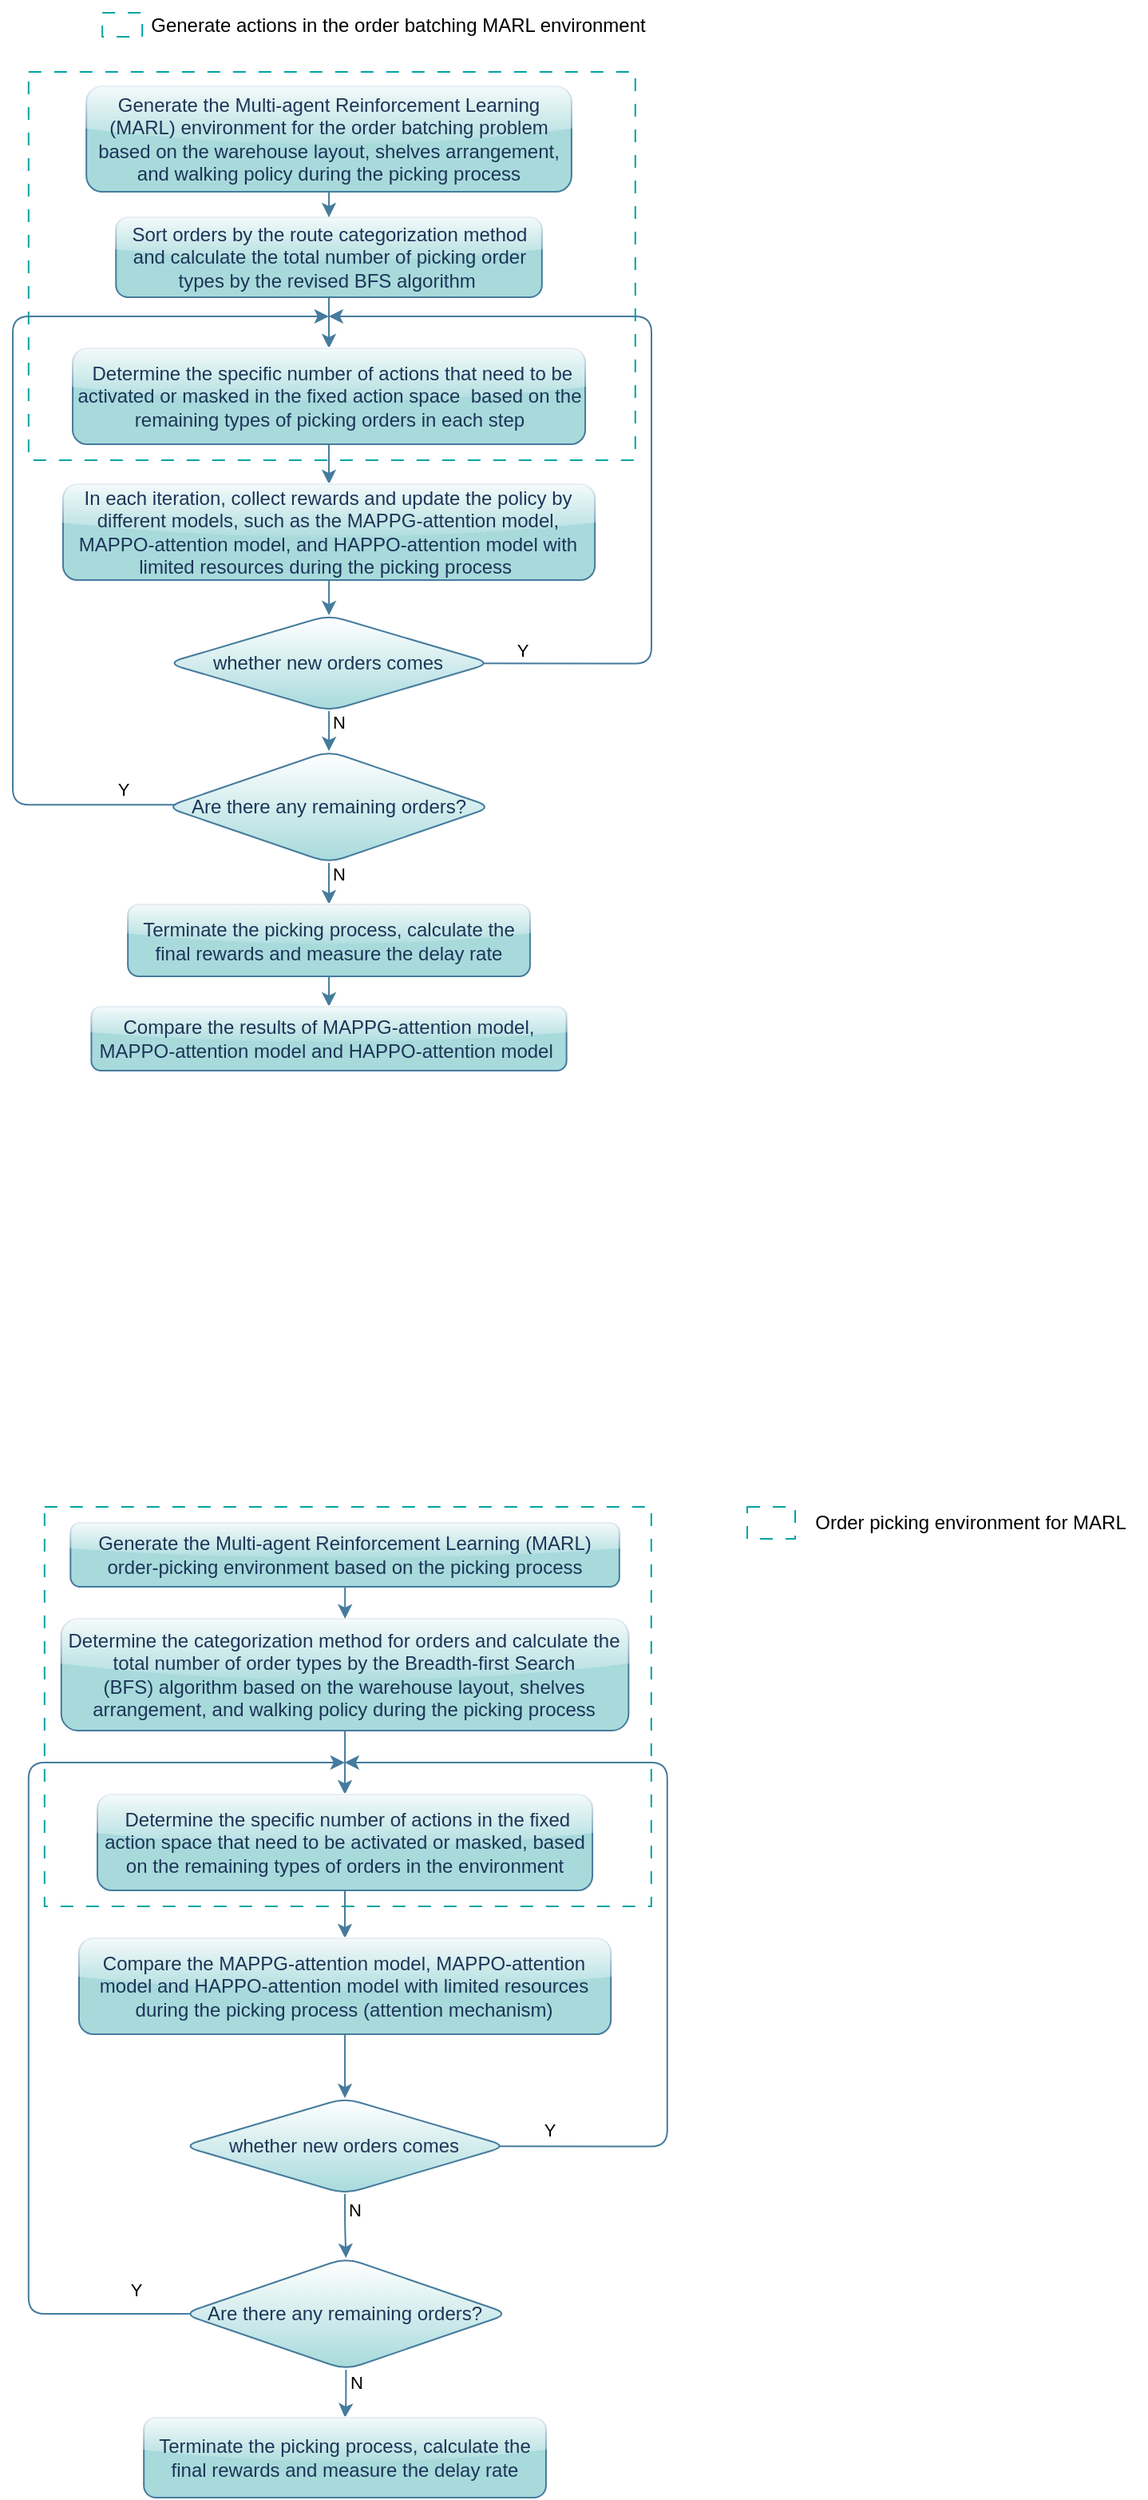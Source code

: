 <mxfile version="22.0.8" type="github">
  <diagram name="第 1 页" id="APUiPyiJGiFuWGCEKdUN">
    <mxGraphModel dx="1235" dy="719" grid="1" gridSize="10" guides="1" tooltips="1" connect="1" arrows="1" fold="1" page="1" pageScale="1" pageWidth="827" pageHeight="1169" math="0" shadow="0">
      <root>
        <mxCell id="0" />
        <mxCell id="1" parent="0" />
        <mxCell id="sRVcQoaXJWwUum2oUsaX-1" value="" style="rounded=0;whiteSpace=wrap;html=1;dashed=1;dashPattern=8 8;strokeColor=#00a3a3;strokeWidth=1;fillColor=none;" parent="1" vertex="1">
          <mxGeometry x="59.91" y="77" width="380" height="243" as="geometry" />
        </mxCell>
        <mxCell id="l2celHGfLboa8f3a0c6i-7" value="" style="edgeStyle=orthogonalEdgeStyle;rounded=1;orthogonalLoop=1;jettySize=auto;html=1;labelBackgroundColor=none;strokeColor=#457B9D;fontColor=default;" parent="1" source="l2celHGfLboa8f3a0c6i-1" target="l2celHGfLboa8f3a0c6i-2" edge="1">
          <mxGeometry relative="1" as="geometry" />
        </mxCell>
        <mxCell id="l2celHGfLboa8f3a0c6i-1" value="Sort orders by the route categorization method and calculate the total number of picking order types by the revised BFS algorithm&amp;nbsp;" style="rounded=1;whiteSpace=wrap;html=1;fillColor=#A8DADC;strokeColor=#457B9D;labelBackgroundColor=none;fontColor=#1D3557;glass=1;" parent="1" vertex="1">
          <mxGeometry x="114.635" y="168" width="266.78" height="50" as="geometry" />
        </mxCell>
        <mxCell id="l2celHGfLboa8f3a0c6i-6" value="" style="edgeStyle=orthogonalEdgeStyle;rounded=1;orthogonalLoop=1;jettySize=auto;html=1;labelBackgroundColor=none;strokeColor=#457B9D;fontColor=default;" parent="1" source="l2celHGfLboa8f3a0c6i-2" target="l2celHGfLboa8f3a0c6i-3" edge="1">
          <mxGeometry relative="1" as="geometry" />
        </mxCell>
        <mxCell id="l2celHGfLboa8f3a0c6i-2" value="&amp;nbsp;Determine the specific number of actions that need to be activated or masked in the fixed action space&amp;nbsp; based on the remaining types of picking orders in each step" style="rounded=1;whiteSpace=wrap;html=1;labelBackgroundColor=none;fillColor=#A8DADC;strokeColor=#457B9D;fontColor=#1D3557;glass=1;" parent="1" vertex="1">
          <mxGeometry x="87.52" y="250" width="321.02" height="60" as="geometry" />
        </mxCell>
        <mxCell id="l2celHGfLboa8f3a0c6i-5" value="" style="edgeStyle=orthogonalEdgeStyle;rounded=1;orthogonalLoop=1;jettySize=auto;html=1;labelBackgroundColor=none;strokeColor=#457B9D;fontColor=default;" parent="1" source="l2celHGfLboa8f3a0c6i-3" target="l2celHGfLboa8f3a0c6i-4" edge="1">
          <mxGeometry relative="1" as="geometry" />
        </mxCell>
        <mxCell id="l2celHGfLboa8f3a0c6i-3" value="In each iteration, collect rewards and update the policy by different models, such as the MAPPG-attention model, MAPPO-attention model, and HAPPO-attention model with limited resources during the picking process&amp;nbsp;" style="rounded=1;whiteSpace=wrap;html=1;labelBackgroundColor=none;fillColor=#A8DADC;strokeColor=#457B9D;fontColor=#1D3557;glass=1;" parent="1" vertex="1">
          <mxGeometry x="81.465" y="335" width="333.12" height="60" as="geometry" />
        </mxCell>
        <mxCell id="l2celHGfLboa8f3a0c6i-8" style="edgeStyle=orthogonalEdgeStyle;rounded=1;orthogonalLoop=1;jettySize=auto;html=1;exitX=0.95;exitY=0.503;exitDx=0;exitDy=0;labelBackgroundColor=none;strokeColor=#457B9D;fontColor=default;exitPerimeter=0;" parent="1" source="l2celHGfLboa8f3a0c6i-4" edge="1">
          <mxGeometry relative="1" as="geometry">
            <mxPoint x="247.91" y="230" as="targetPoint" />
            <mxPoint x="322.91" y="550" as="sourcePoint" />
            <Array as="points">
              <mxPoint x="450" y="447" />
              <mxPoint x="450" y="230" />
            </Array>
          </mxGeometry>
        </mxCell>
        <mxCell id="yh-4O9-LqZweAbqxaxyc-2" value="Y" style="edgeLabel;html=1;align=center;verticalAlign=middle;resizable=0;points=[];rounded=1;" parent="l2celHGfLboa8f3a0c6i-8" vertex="1" connectable="0">
          <mxGeometry x="0.411" y="2" relative="1" as="geometry">
            <mxPoint x="-35" y="207" as="offset" />
          </mxGeometry>
        </mxCell>
        <mxCell id="l2celHGfLboa8f3a0c6i-11" value="" style="edgeStyle=orthogonalEdgeStyle;rounded=1;orthogonalLoop=1;jettySize=auto;html=1;labelBackgroundColor=none;strokeColor=#457B9D;fontColor=default;" parent="1" source="l2celHGfLboa8f3a0c6i-15" target="l2celHGfLboa8f3a0c6i-9" edge="1">
          <mxGeometry relative="1" as="geometry" />
        </mxCell>
        <mxCell id="yh-4O9-LqZweAbqxaxyc-7" value="N" style="edgeLabel;html=1;align=center;verticalAlign=middle;resizable=0;points=[];" parent="l2celHGfLboa8f3a0c6i-11" vertex="1" connectable="0">
          <mxGeometry x="-0.76" y="1" relative="1" as="geometry">
            <mxPoint x="5" y="4" as="offset" />
          </mxGeometry>
        </mxCell>
        <mxCell id="l2celHGfLboa8f3a0c6i-4" value="whether new orders comes" style="rhombus;whiteSpace=wrap;html=1;labelBackgroundColor=none;fillColor=#A8DADC;strokeColor=#457B9D;fontColor=#1D3557;rounded=1;shadow=0;gradientColor=#ffffff;gradientDirection=north;" parent="1" vertex="1">
          <mxGeometry x="146.46" y="417" width="203.13" height="60" as="geometry" />
        </mxCell>
        <mxCell id="e7p2qe9BLUOQIa2MOwcy-30" style="edgeStyle=orthogonalEdgeStyle;shape=connector;rounded=1;orthogonalLoop=1;jettySize=auto;html=1;exitX=0.5;exitY=1;exitDx=0;exitDy=0;entryX=0.5;entryY=0;entryDx=0;entryDy=0;labelBackgroundColor=none;strokeColor=#457B9D;align=center;verticalAlign=middle;fontFamily=Helvetica;fontSize=11;fontColor=default;endArrow=classic;" edge="1" parent="1" source="l2celHGfLboa8f3a0c6i-9" target="e7p2qe9BLUOQIa2MOwcy-29">
          <mxGeometry relative="1" as="geometry" />
        </mxCell>
        <mxCell id="l2celHGfLboa8f3a0c6i-9" value="Terminate the picking process, calculate the final rewards and measure the delay rate" style="rounded=1;whiteSpace=wrap;html=1;labelBackgroundColor=none;fillColor=#A8DADC;strokeColor=#457B9D;fontColor=#1D3557;glass=1;" parent="1" vertex="1">
          <mxGeometry x="122.085" y="598" width="251.88" height="45" as="geometry" />
        </mxCell>
        <mxCell id="l2celHGfLboa8f3a0c6i-16" value="" style="edgeStyle=orthogonalEdgeStyle;rounded=1;orthogonalLoop=1;jettySize=auto;html=1;labelBackgroundColor=none;strokeColor=#457B9D;fontColor=default;" parent="1" source="l2celHGfLboa8f3a0c6i-4" target="l2celHGfLboa8f3a0c6i-15" edge="1">
          <mxGeometry relative="1" as="geometry">
            <mxPoint x="249.91" y="660" as="sourcePoint" />
            <mxPoint x="249.91" y="750" as="targetPoint" />
          </mxGeometry>
        </mxCell>
        <mxCell id="yh-4O9-LqZweAbqxaxyc-6" value="N" style="edgeLabel;html=1;align=center;verticalAlign=middle;resizable=0;points=[];" parent="l2celHGfLboa8f3a0c6i-16" vertex="1" connectable="0">
          <mxGeometry x="-0.3" y="1" relative="1" as="geometry">
            <mxPoint x="5" y="-2" as="offset" />
          </mxGeometry>
        </mxCell>
        <mxCell id="l2celHGfLboa8f3a0c6i-20" style="edgeStyle=orthogonalEdgeStyle;rounded=1;orthogonalLoop=1;jettySize=auto;html=1;exitX=0.057;exitY=0.48;exitDx=0;exitDy=0;labelBackgroundColor=none;strokeColor=#457B9D;fontColor=default;exitPerimeter=0;" parent="1" source="l2celHGfLboa8f3a0c6i-15" edge="1">
          <mxGeometry relative="1" as="geometry">
            <mxPoint x="247.91" y="230" as="targetPoint" />
            <Array as="points">
              <mxPoint x="50" y="536" />
              <mxPoint x="50" y="230" />
            </Array>
            <mxPoint x="145.41" y="670" as="sourcePoint" />
          </mxGeometry>
        </mxCell>
        <mxCell id="yh-4O9-LqZweAbqxaxyc-5" value="Y" style="edgeLabel;html=1;align=center;verticalAlign=middle;resizable=0;points=[];" parent="l2celHGfLboa8f3a0c6i-20" vertex="1" connectable="0">
          <mxGeometry x="-0.776" y="-1" relative="1" as="geometry">
            <mxPoint x="30" y="-9" as="offset" />
          </mxGeometry>
        </mxCell>
        <mxCell id="l2celHGfLboa8f3a0c6i-15" value="Are there any remaining orders?" style="rhombus;whiteSpace=wrap;html=1;labelBackgroundColor=none;fillColor=#A8DADC;strokeColor=#457B9D;fontColor=#1D3557;rounded=1;gradientColor=#ffffff;gradientDirection=north;" parent="1" vertex="1">
          <mxGeometry x="145.835" y="502" width="204.38" height="70" as="geometry" />
        </mxCell>
        <mxCell id="e7p2qe9BLUOQIa2MOwcy-28" style="edgeStyle=orthogonalEdgeStyle;shape=connector;rounded=1;orthogonalLoop=1;jettySize=auto;html=1;exitX=0.5;exitY=1;exitDx=0;exitDy=0;entryX=0.5;entryY=0;entryDx=0;entryDy=0;labelBackgroundColor=none;strokeColor=#457B9D;align=center;verticalAlign=middle;fontFamily=Helvetica;fontSize=11;fontColor=default;endArrow=classic;" edge="1" parent="1" source="l2celHGfLboa8f3a0c6i-23" target="l2celHGfLboa8f3a0c6i-1">
          <mxGeometry relative="1" as="geometry" />
        </mxCell>
        <mxCell id="l2celHGfLboa8f3a0c6i-23" value="Generate the&amp;nbsp;Multi-agent Reinforcement Learning (MARL) environment for the order batching problem based on the warehouse layout, shelves arrangement, and walking policy during the picking process" style="rounded=1;whiteSpace=wrap;html=1;fillColor=#A8DADC;strokeColor=#457B9D;labelBackgroundColor=none;fontColor=#1D3557;glass=1;" parent="1" vertex="1">
          <mxGeometry x="96.1" y="86" width="303.85" height="66" as="geometry" />
        </mxCell>
        <mxCell id="sRVcQoaXJWwUum2oUsaX-3" value="Generate actions in the order batching MARL environment" style="text;html=1;strokeColor=none;fillColor=none;align=center;verticalAlign=middle;whiteSpace=wrap;rounded=0;" parent="1" vertex="1">
          <mxGeometry x="133" y="32.5" width="316.91" height="30" as="geometry" />
        </mxCell>
        <mxCell id="sRVcQoaXJWwUum2oUsaX-4" value="" style="rounded=0;whiteSpace=wrap;html=1;dashed=1;strokeColor=#00a3a3;strokeWidth=1;fillColor=none;dashPattern=8 8;" parent="1" vertex="1">
          <mxGeometry x="106.09" y="40" width="25" height="15" as="geometry" />
        </mxCell>
        <mxCell id="e7p2qe9BLUOQIa2MOwcy-1" value="" style="rounded=0;whiteSpace=wrap;html=1;dashed=1;dashPattern=8 8;strokeColor=#00a3a3;strokeWidth=1;fillColor=none;" vertex="1" parent="1">
          <mxGeometry x="69.91" y="975" width="380" height="250" as="geometry" />
        </mxCell>
        <mxCell id="e7p2qe9BLUOQIa2MOwcy-2" value="" style="edgeStyle=orthogonalEdgeStyle;rounded=1;orthogonalLoop=1;jettySize=auto;html=1;labelBackgroundColor=none;strokeColor=#457B9D;fontColor=default;" edge="1" parent="1" source="e7p2qe9BLUOQIa2MOwcy-3" target="e7p2qe9BLUOQIa2MOwcy-5">
          <mxGeometry relative="1" as="geometry" />
        </mxCell>
        <mxCell id="e7p2qe9BLUOQIa2MOwcy-3" value="Determine the categorization method for orders and calculate the total number of order types by the Breadth-first Search (BFS)&amp;nbsp;algorithm based on the warehouse layout, shelves arrangement, and walking policy during the picking process" style="rounded=1;whiteSpace=wrap;html=1;fillColor=#A8DADC;strokeColor=#457B9D;labelBackgroundColor=none;fontColor=#1D3557;glass=1;" vertex="1" parent="1">
          <mxGeometry x="80.38" y="1045" width="355.31" height="70" as="geometry" />
        </mxCell>
        <mxCell id="e7p2qe9BLUOQIa2MOwcy-4" value="" style="edgeStyle=orthogonalEdgeStyle;rounded=1;orthogonalLoop=1;jettySize=auto;html=1;labelBackgroundColor=none;strokeColor=#457B9D;fontColor=default;" edge="1" parent="1" source="e7p2qe9BLUOQIa2MOwcy-5" target="e7p2qe9BLUOQIa2MOwcy-7">
          <mxGeometry relative="1" as="geometry" />
        </mxCell>
        <mxCell id="e7p2qe9BLUOQIa2MOwcy-5" value="&amp;nbsp;Determine the specific number of actions in the fixed action space that need to be activated or masked, based on the remaining types of orders in the environment" style="rounded=1;whiteSpace=wrap;html=1;labelBackgroundColor=none;fillColor=#A8DADC;strokeColor=#457B9D;fontColor=#1D3557;glass=1;" vertex="1" parent="1">
          <mxGeometry x="103.03" y="1155" width="310" height="60" as="geometry" />
        </mxCell>
        <mxCell id="e7p2qe9BLUOQIa2MOwcy-6" value="" style="edgeStyle=orthogonalEdgeStyle;rounded=1;orthogonalLoop=1;jettySize=auto;html=1;labelBackgroundColor=none;strokeColor=#457B9D;fontColor=default;" edge="1" parent="1" source="e7p2qe9BLUOQIa2MOwcy-7" target="e7p2qe9BLUOQIa2MOwcy-12">
          <mxGeometry relative="1" as="geometry" />
        </mxCell>
        <mxCell id="e7p2qe9BLUOQIa2MOwcy-7" value="Compare the MAPPG-attention model, MAPPO-attention model and HAPPO-attention model with limited resources during the picking process (attention mechanism)" style="rounded=1;whiteSpace=wrap;html=1;labelBackgroundColor=none;fillColor=#A8DADC;strokeColor=#457B9D;fontColor=#1D3557;glass=1;" vertex="1" parent="1">
          <mxGeometry x="91.47" y="1245" width="333.12" height="60" as="geometry" />
        </mxCell>
        <mxCell id="e7p2qe9BLUOQIa2MOwcy-8" style="edgeStyle=orthogonalEdgeStyle;rounded=1;orthogonalLoop=1;jettySize=auto;html=1;exitX=0.95;exitY=0.503;exitDx=0;exitDy=0;labelBackgroundColor=none;strokeColor=#457B9D;fontColor=default;exitPerimeter=0;" edge="1" parent="1" source="e7p2qe9BLUOQIa2MOwcy-12">
          <mxGeometry relative="1" as="geometry">
            <mxPoint x="257.91" y="1135" as="targetPoint" />
            <mxPoint x="332.91" y="1455" as="sourcePoint" />
            <Array as="points">
              <mxPoint x="459.91" y="1375" />
              <mxPoint x="459.91" y="1135" />
            </Array>
          </mxGeometry>
        </mxCell>
        <mxCell id="e7p2qe9BLUOQIa2MOwcy-9" value="Y" style="edgeLabel;html=1;align=center;verticalAlign=middle;resizable=0;points=[];rounded=1;" vertex="1" connectable="0" parent="e7p2qe9BLUOQIa2MOwcy-8">
          <mxGeometry x="0.411" y="2" relative="1" as="geometry">
            <mxPoint x="-35" y="228" as="offset" />
          </mxGeometry>
        </mxCell>
        <mxCell id="e7p2qe9BLUOQIa2MOwcy-10" value="" style="edgeStyle=orthogonalEdgeStyle;rounded=1;orthogonalLoop=1;jettySize=auto;html=1;labelBackgroundColor=none;strokeColor=#457B9D;fontColor=default;" edge="1" parent="1" source="e7p2qe9BLUOQIa2MOwcy-18" target="e7p2qe9BLUOQIa2MOwcy-13">
          <mxGeometry relative="1" as="geometry" />
        </mxCell>
        <mxCell id="e7p2qe9BLUOQIa2MOwcy-11" value="N" style="edgeLabel;html=1;align=center;verticalAlign=middle;resizable=0;points=[];" vertex="1" connectable="0" parent="e7p2qe9BLUOQIa2MOwcy-10">
          <mxGeometry x="-0.76" y="1" relative="1" as="geometry">
            <mxPoint x="5" y="4" as="offset" />
          </mxGeometry>
        </mxCell>
        <mxCell id="e7p2qe9BLUOQIa2MOwcy-12" value="whether new orders comes" style="rhombus;whiteSpace=wrap;html=1;labelBackgroundColor=none;fillColor=#A8DADC;strokeColor=#457B9D;fontColor=#1D3557;rounded=1;shadow=0;gradientColor=#ffffff;gradientDirection=north;" vertex="1" parent="1">
          <mxGeometry x="156.46" y="1345" width="203.13" height="60" as="geometry" />
        </mxCell>
        <mxCell id="e7p2qe9BLUOQIa2MOwcy-13" value="Terminate the picking process, calculate the final rewards and measure the delay rate" style="rounded=1;whiteSpace=wrap;html=1;labelBackgroundColor=none;fillColor=#A8DADC;strokeColor=#457B9D;fontColor=#1D3557;glass=1;" vertex="1" parent="1">
          <mxGeometry x="132.09" y="1545" width="251.88" height="50" as="geometry" />
        </mxCell>
        <mxCell id="e7p2qe9BLUOQIa2MOwcy-14" value="" style="edgeStyle=orthogonalEdgeStyle;rounded=1;orthogonalLoop=1;jettySize=auto;html=1;labelBackgroundColor=none;strokeColor=#457B9D;fontColor=default;" edge="1" parent="1" source="e7p2qe9BLUOQIa2MOwcy-12" target="e7p2qe9BLUOQIa2MOwcy-18">
          <mxGeometry relative="1" as="geometry">
            <mxPoint x="259.91" y="1565" as="sourcePoint" />
            <mxPoint x="259.91" y="1655" as="targetPoint" />
          </mxGeometry>
        </mxCell>
        <mxCell id="e7p2qe9BLUOQIa2MOwcy-15" value="N" style="edgeLabel;html=1;align=center;verticalAlign=middle;resizable=0;points=[];" vertex="1" connectable="0" parent="e7p2qe9BLUOQIa2MOwcy-14">
          <mxGeometry x="-0.3" y="1" relative="1" as="geometry">
            <mxPoint x="5" y="-4" as="offset" />
          </mxGeometry>
        </mxCell>
        <mxCell id="e7p2qe9BLUOQIa2MOwcy-16" style="edgeStyle=orthogonalEdgeStyle;rounded=1;orthogonalLoop=1;jettySize=auto;html=1;exitX=0.057;exitY=0.48;exitDx=0;exitDy=0;labelBackgroundColor=none;strokeColor=#457B9D;fontColor=default;exitPerimeter=0;" edge="1" parent="1" source="e7p2qe9BLUOQIa2MOwcy-18">
          <mxGeometry relative="1" as="geometry">
            <mxPoint x="257.91" y="1135" as="targetPoint" />
            <Array as="points">
              <mxPoint x="167.91" y="1480" />
              <mxPoint x="59.91" y="1480" />
              <mxPoint x="59.91" y="1135" />
            </Array>
            <mxPoint x="155.41" y="1575" as="sourcePoint" />
          </mxGeometry>
        </mxCell>
        <mxCell id="e7p2qe9BLUOQIa2MOwcy-17" value="Y" style="edgeLabel;html=1;align=center;verticalAlign=middle;resizable=0;points=[];" vertex="1" connectable="0" parent="e7p2qe9BLUOQIa2MOwcy-16">
          <mxGeometry x="-0.776" y="-1" relative="1" as="geometry">
            <mxPoint x="30" y="-14" as="offset" />
          </mxGeometry>
        </mxCell>
        <mxCell id="e7p2qe9BLUOQIa2MOwcy-18" value="Are there any remaining orders?" style="rhombus;whiteSpace=wrap;html=1;labelBackgroundColor=none;fillColor=#A8DADC;strokeColor=#457B9D;fontColor=#1D3557;rounded=1;gradientColor=#ffffff;gradientDirection=north;" vertex="1" parent="1">
          <mxGeometry x="156.46" y="1445" width="204.38" height="70" as="geometry" />
        </mxCell>
        <mxCell id="e7p2qe9BLUOQIa2MOwcy-19" value="" style="edgeStyle=orthogonalEdgeStyle;rounded=1;orthogonalLoop=1;jettySize=auto;html=1;strokeColor=#457B9D;labelBackgroundColor=none;fontColor=default;" edge="1" parent="1" source="e7p2qe9BLUOQIa2MOwcy-20" target="e7p2qe9BLUOQIa2MOwcy-3">
          <mxGeometry relative="1" as="geometry" />
        </mxCell>
        <mxCell id="e7p2qe9BLUOQIa2MOwcy-20" value="Generate the&amp;nbsp;Multi-agent Reinforcement Learning (MARL) order-picking environment based on the picking process" style="rounded=1;whiteSpace=wrap;html=1;fillColor=#A8DADC;strokeColor=#457B9D;labelBackgroundColor=none;fontColor=#1D3557;glass=1;" vertex="1" parent="1">
          <mxGeometry x="86.16" y="985" width="343.75" height="40" as="geometry" />
        </mxCell>
        <mxCell id="e7p2qe9BLUOQIa2MOwcy-21" value="Order picking environment for MARL" style="text;html=1;strokeColor=none;fillColor=none;align=center;verticalAlign=middle;whiteSpace=wrap;rounded=0;" vertex="1" parent="1">
          <mxGeometry x="540" y="970" width="220" height="30" as="geometry" />
        </mxCell>
        <mxCell id="e7p2qe9BLUOQIa2MOwcy-22" value="" style="rounded=0;whiteSpace=wrap;html=1;dashed=1;dashPattern=8 8;strokeColor=#00a3a3;strokeWidth=1;fillColor=none;" vertex="1" parent="1">
          <mxGeometry x="510" y="975" width="30" height="20" as="geometry" />
        </mxCell>
        <mxCell id="e7p2qe9BLUOQIa2MOwcy-29" value="Compare the results of MAPPG-attention model, MAPPO-attention model and HAPPO-attention model&amp;nbsp;" style="rounded=1;whiteSpace=wrap;html=1;labelBackgroundColor=none;fillColor=#A8DADC;strokeColor=#457B9D;fontColor=#1D3557;glass=1;" vertex="1" parent="1">
          <mxGeometry x="99.225" y="662" width="297.6" height="40" as="geometry" />
        </mxCell>
      </root>
    </mxGraphModel>
  </diagram>
</mxfile>
